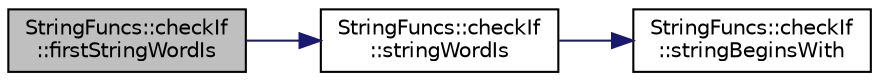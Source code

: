 digraph "StringFuncs::checkIf::firstStringWordIs"
{
 // INTERACTIVE_SVG=YES
 // LATEX_PDF_SIZE
  edge [fontname="Helvetica",fontsize="10",labelfontname="Helvetica",labelfontsize="10"];
  node [fontname="Helvetica",fontsize="10",shape=record];
  rankdir="LR";
  Node1 [label="StringFuncs::checkIf\l::firstStringWordIs",height=0.2,width=0.4,color="black", fillcolor="grey75", style="filled", fontcolor="black",tooltip=" "];
  Node1 -> Node2 [color="midnightblue",fontsize="10",style="solid",fontname="Helvetica"];
  Node2 [label="StringFuncs::checkIf\l::stringWordIs",height=0.2,width=0.4,color="black", fillcolor="white", style="filled",URL="$namespaceStringFuncs_1_1checkIf.html#af519aa3ab5b77c5d800529cfd24c13ff",tooltip=" "];
  Node2 -> Node3 [color="midnightblue",fontsize="10",style="solid",fontname="Helvetica"];
  Node3 [label="StringFuncs::checkIf\l::stringBeginsWith",height=0.2,width=0.4,color="black", fillcolor="white", style="filled",URL="$namespaceStringFuncs_1_1checkIf.html#a3fa6f9da7cb6e6bb8088c7131bc2fbc5",tooltip=" "];
}
